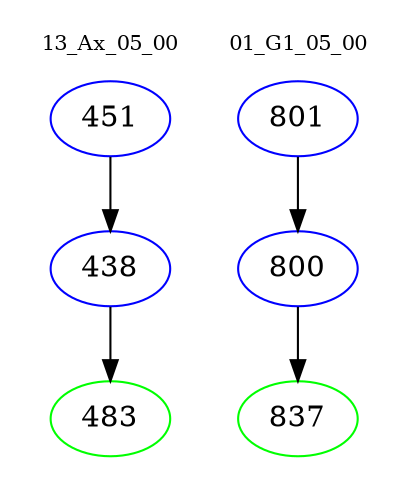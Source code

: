 digraph{
subgraph cluster_0 {
color = white
label = "13_Ax_05_00";
fontsize=10;
T0_451 [label="451", color="blue"]
T0_451 -> T0_438 [color="black"]
T0_438 [label="438", color="blue"]
T0_438 -> T0_483 [color="black"]
T0_483 [label="483", color="green"]
}
subgraph cluster_1 {
color = white
label = "01_G1_05_00";
fontsize=10;
T1_801 [label="801", color="blue"]
T1_801 -> T1_800 [color="black"]
T1_800 [label="800", color="blue"]
T1_800 -> T1_837 [color="black"]
T1_837 [label="837", color="green"]
}
}
